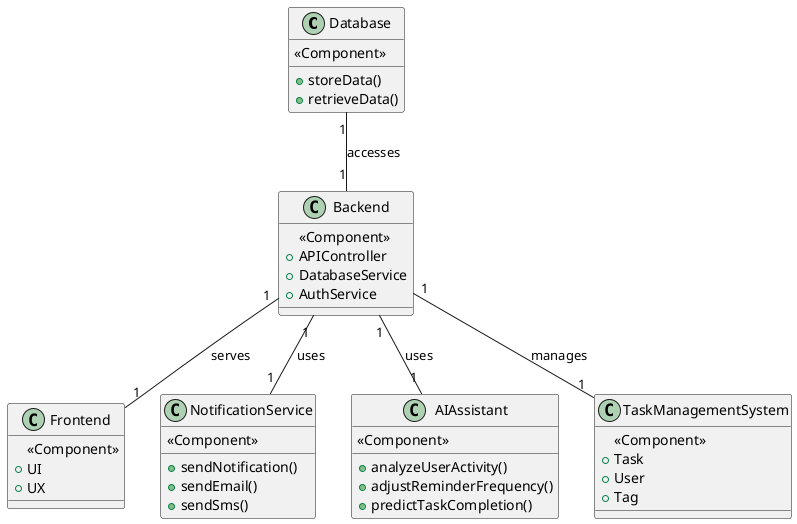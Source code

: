 @startuml
 class Database {
        <<Component>>
        +storeData()
        +retrieveData()
    }
    class Backend {
        <<Component>>
        +APIController
        +DatabaseService
        +AuthService
    }
    class Frontend {
        <<Component>>
        +UI
        +UX
    }
    class NotificationService {
        <<Component>>
        +sendNotification()
        +sendEmail()
        +sendSms()
    }
    class AIAssistant {
        <<Component>>
        +analyzeUserActivity()
        +adjustReminderFrequency()
        +predictTaskCompletion()
    }
    class TaskManagementSystem {
        <<Component>>
        +Task
        +User
        +Tag
    }

    Database "1" -- "1" Backend : accesses
    Backend "1" -- "1" Frontend : serves
    Backend "1" -- "1" NotificationService : uses
    Backend "1" -- "1" AIAssistant : uses
    Backend "1" -- "1" TaskManagementSystem : manages
@enduml